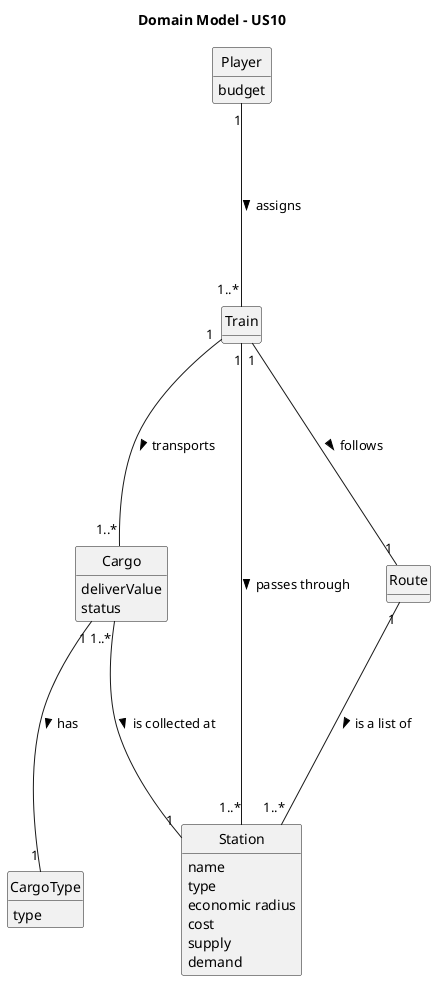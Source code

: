 @startuml

skinparam monochrome true
skinparam packageStyle rectangle
skinparam shadowing false
skinparam classAttributeIconSize 0
hide circle
hide methods

title Domain Model - US10

class Cargo{
deliverValue
status
}

class CargoType{
type
}

class Station{
name
type
economic radius
cost
supply
demand
}

class Train{
}

class Route{
}

class Player{
budget
}

Player "1" ---- "1..*" Train : assigns >
Train "1" ---- "1..*" Cargo : transports >
Route "1" ---- "1..*" Station : is a list of >
Cargo "1..*" ---- "1" Station : is collected at >
Cargo "1" ---- "1" CargoType : has >
Train "1" ---- "1..*" Station : passes through >
Train "1" ---- "1" Route : follows >

@enduml